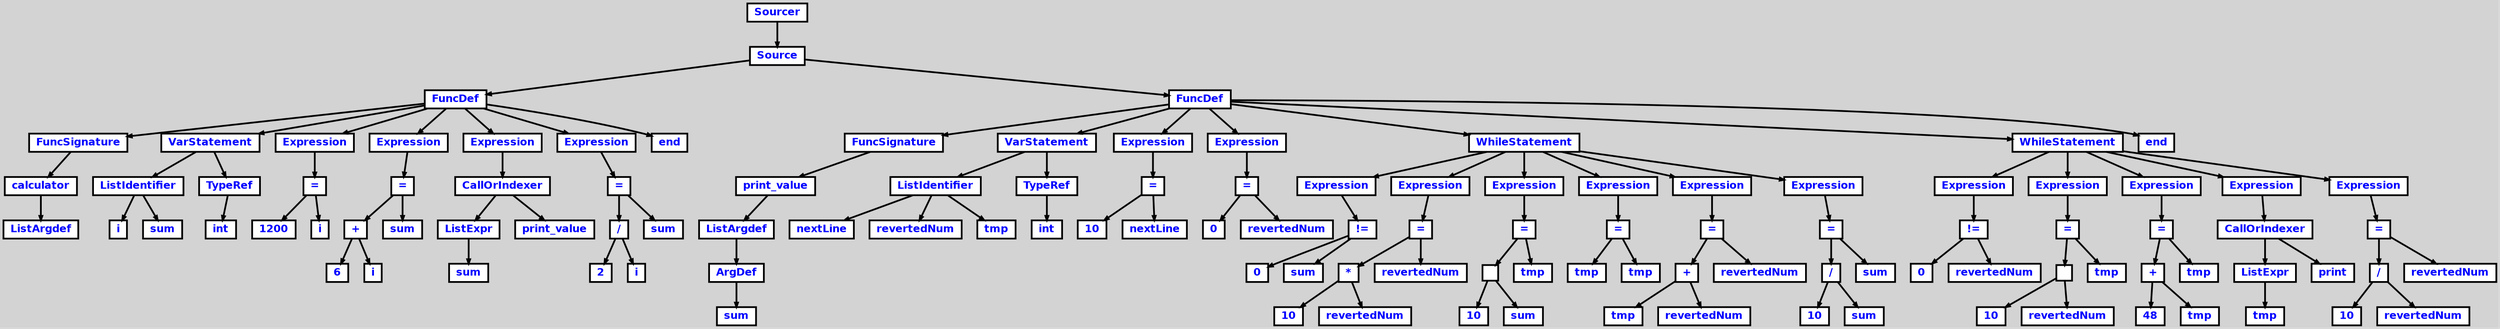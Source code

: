 digraph {

	ordering=out;
	ranksep=.4;
	bgcolor="lightgrey";  node [shape=box, fixedsize=false, fontsize=12, fontname="Helvetica-bold", fontcolor="blue"
	width=.25, height=.25, color="black", fillcolor="white", style="filled, solid, bold"];

	edge [arrowsize=.5, color="black", style="bold"]

	n0000129FFE1B8368[label="Sourcer"]
	n0000129FFE1B8230[label="Source"]
	n0000129FFE1A6D88[label="FuncDef"]
	n0000129FFE1A1BE0[label="FuncSignature"]
	n0000129FFE1A1D18[label="calculator"]
	n0000129FFE1A1AA8[label="ListArgdef"]
	n0000129FFE1A2468[label="VarStatement"]
	n0000129FFE1A1F88[label="ListIdentifier"]
	n0000129FFE1A1E50[label="i"]
	n0000129FFE1A20C0[label="sum"]
	n0000129FFE1A25A0[label="TypeRef"]
	n0000129FFE1A2330[label="int"]
	n0000129FFE1A2F60[label="Expression"]
	n0000129FFE1A3440[label="="]
	n0000129FFE1A3098[label="1200"]
	n0000129FFE1A2810[label="i"]
	n0000129FFE1A41A8[label="Expression"]
	n0000129FFE1A47C0[label="="]
	n0000129FFE1A4688[label="+"]
	n0000129FFE1A48F8[label="6"]
	n0000129FFE1A4418[label="i"]
	n0000129FFE1A3578[label="sum"]
	n0000129FFE1A5DB0[label="Expression"]
	n0000129FFE1A6020[label="CallOrIndexer"]
	n0000129FFE1A5EE8[label="ListExpr"]
	n0000129FFE1A5528[label="sum"]
	n0000129FFE1A4B68[label="print_value"]
	n0000129FFE1A6EC0[label="Expression"]
	n0000129FFE1A74D8[label="="]
	n0000129FFE1A73A0[label="/"]
	n0000129FFE1A7610[label="2"]
	n0000129FFE1A7130[label="i"]
	n0000129FFE1A6290[label="sum"]
	n0000129FFE1A1970[label="end"]
	n0000129FFE1B1F78[label="FuncDef"]
	n0000129FFE1A7C28[label="FuncSignature"]
	n0000129FFE1A7D60[label="print_value"]
	n0000129FFE1A7AF0[label="ListArgdef"]
	n0000129FFE1A7880[label="ArgDef"]
	n0000129FFE1A6FF8[label="sum"]
	n0000129FFE1A85E8[label="VarStatement"]
	n0000129FFE1A7FD0[label="ListIdentifier"]
	n0000129FFE1A7E98[label="nextLine"]
	n0000129FFE1A8108[label="revertedNum"]
	n0000129FFE1A8240[label="tmp"]
	n0000129FFE1A8720[label="TypeRef"]
	n0000129FFE1A84B0[label="int"]
	n0000129FFE1A90E0[label="Expression"]
	n0000129FFE1A95C0[label="="]
	n0000129FFE1A9218[label="10"]
	n0000129FFE1A8990[label="nextLine"]
	n0000129FFE1A9E48[label="Expression"]
	n0000129FFE1AA328[label="="]
	n0000129FFE1A9F80[label="0"]
	n0000129FFE1A96F8[label="revertedNum"]
	n0000129FFE1B0D30[label="WhileStatement"]
	n0000129FFE1B0FA0[label="Expression"]
	n0000129FFE1AACE8[label="!="]
	n0000129FFE1AAF58[label="0"]
	n0000129FFE1AA460[label="sum"]
	n0000129FFE1ABF30[label="Expression"]
	n0000129FFE1AC548[label="="]
	n0000129FFE1AC410[label="*"]
	n0000129FFE1AC680[label="10"]
	n0000129FFE1AC1A0[label="revertedNum"]
	n0000129FFE1AB300[label="revertedNum"]
	n0000129FFE1AD520[label="Expression"]
	n0000129FFE1ADB38[label="="]
	n0000129FFE1ADA00[label=""]
	n0000129FFE1ADC70[label="10"]
	n0000129FFE1AD790[label="sum"]
	n0000129FFE1AC8F0[label="tmp"]
	n0000129FFE1AE630[label="Expression"]
	n0000129FFE1AEB10[label="="]
	n0000129FFE1AE768[label="tmp"]
	n0000129FFE1ADEE0[label="tmp"]
	n0000129FFE1AF878[label="Expression"]
	n0000129FFE1AFE90[label="="]
	n0000129FFE1AFD58[label="+"]
	n0000129FFE1AFFC8[label="tmp"]
	n0000129FFE1AFAE8[label="revertedNum"]
	n0000129FFE1AEC48[label="revertedNum"]
	n0000129FFE1B0E68[label="Expression"]
	n0000129FFE1B1480[label="="]
	n0000129FFE1B1348[label="/"]
	n0000129FFE1B15B8[label="10"]
	n0000129FFE1B10D8[label="sum"]
	n0000129FFE1B0238[label="sum"]
	n0000129FFE1B7600[label="WhileStatement"]
	n0000129FFE1B7870[label="Expression"]
	n0000129FFE1B21E8[label="!="]
	n0000129FFE1B2458[label="0"]
	n0000129FFE1B1960[label="revertedNum"]
	n0000129FFE1B3430[label="Expression"]
	n0000129FFE1B3A48[label="="]
	n0000129FFE1B3910[label=""]
	n0000129FFE1B3B80[label="10"]
	n0000129FFE1B36A0[label="revertedNum"]
	n0000129FFE1B2800[label="tmp"]
	n0000129FFE1B4A20[label="Expression"]
	n0000129FFE1B5038[label="="]
	n0000129FFE1B4F00[label="+"]
	n0000129FFE1B5170[label="48"]
	n0000129FFE1B4C90[label="tmp"]
	n0000129FFE1B3DF0[label="tmp"]
	n0000129FFE1B6628[label="Expression"]
	n0000129FFE1B6898[label="CallOrIndexer"]
	n0000129FFE1B6760[label="ListExpr"]
	n0000129FFE1B5DA0[label="tmp"]
	n0000129FFE1B53E0[label="print"]
	n0000129FFE1B7738[label="Expression"]
	n0000129FFE1B7D50[label="="]
	n0000129FFE1B7C18[label="/"]
	n0000129FFE1B7E88[label="10"]
	n0000129FFE1B79A8[label="revertedNum"]
	n0000129FFE1B6B08[label="revertedNum"]
	n0000129FFE1A79B8[label="end"]

		n0000129FFE1B8368 -> n0000129FFE1B8230		// Sourcer -> Source
		n0000129FFE1B8230 -> n0000129FFE1A6D88		// Source -> FuncDef
		n0000129FFE1A6D88 -> n0000129FFE1A1BE0		// FuncDef -> FuncSignature
		n0000129FFE1A1BE0 -> n0000129FFE1A1D18		// FuncSignature -> calculator
		n0000129FFE1A1D18 -> n0000129FFE1A1AA8		// calculator -> ListArgdef
		n0000129FFE1A6D88 -> n0000129FFE1A2468		// FuncDef -> VarStatement
		n0000129FFE1A2468 -> n0000129FFE1A1F88		// VarStatement -> ListIdentifier
		n0000129FFE1A1F88 -> n0000129FFE1A1E50		// ListIdentifier -> i
		n0000129FFE1A1F88 -> n0000129FFE1A20C0		// ListIdentifier -> sum
		n0000129FFE1A2468 -> n0000129FFE1A25A0		// VarStatement -> TypeRef
		n0000129FFE1A25A0 -> n0000129FFE1A2330		// TypeRef -> int
		n0000129FFE1A6D88 -> n0000129FFE1A2F60		// FuncDef -> Expression
		n0000129FFE1A2F60 -> n0000129FFE1A3440		// Expression -> =
		n0000129FFE1A3440 -> n0000129FFE1A3098		// = -> 1200
		n0000129FFE1A3440 -> n0000129FFE1A2810		// = -> i
		n0000129FFE1A6D88 -> n0000129FFE1A41A8		// FuncDef -> Expression
		n0000129FFE1A41A8 -> n0000129FFE1A47C0		// Expression -> =
		n0000129FFE1A47C0 -> n0000129FFE1A4688		// = -> +
		n0000129FFE1A4688 -> n0000129FFE1A48F8		// + -> 6
		n0000129FFE1A4688 -> n0000129FFE1A4418		// + -> i
		n0000129FFE1A47C0 -> n0000129FFE1A3578		// = -> sum
		n0000129FFE1A6D88 -> n0000129FFE1A5DB0		// FuncDef -> Expression
		n0000129FFE1A5DB0 -> n0000129FFE1A6020		// Expression -> CallOrIndexer
		n0000129FFE1A6020 -> n0000129FFE1A5EE8		// CallOrIndexer -> ListExpr
		n0000129FFE1A5EE8 -> n0000129FFE1A5528		// ListExpr -> sum
		n0000129FFE1A6020 -> n0000129FFE1A4B68		// CallOrIndexer -> print_value
		n0000129FFE1A6D88 -> n0000129FFE1A6EC0		// FuncDef -> Expression
		n0000129FFE1A6EC0 -> n0000129FFE1A74D8		// Expression -> =
		n0000129FFE1A74D8 -> n0000129FFE1A73A0		// = -> /
		n0000129FFE1A73A0 -> n0000129FFE1A7610		// / -> 2
		n0000129FFE1A73A0 -> n0000129FFE1A7130		// / -> i
		n0000129FFE1A74D8 -> n0000129FFE1A6290		// = -> sum
		n0000129FFE1A6D88 -> n0000129FFE1A1970		// FuncDef -> end
		n0000129FFE1B8230 -> n0000129FFE1B1F78		// Source -> FuncDef
		n0000129FFE1B1F78 -> n0000129FFE1A7C28		// FuncDef -> FuncSignature
		n0000129FFE1A7C28 -> n0000129FFE1A7D60		// FuncSignature -> print_value
		n0000129FFE1A7D60 -> n0000129FFE1A7AF0		// print_value -> ListArgdef
		n0000129FFE1A7AF0 -> n0000129FFE1A7880		// ListArgdef -> ArgDef
		n0000129FFE1A7880 -> n0000129FFE1A6FF8		// ArgDef -> sum
		n0000129FFE1B1F78 -> n0000129FFE1A85E8		// FuncDef -> VarStatement
		n0000129FFE1A85E8 -> n0000129FFE1A7FD0		// VarStatement -> ListIdentifier
		n0000129FFE1A7FD0 -> n0000129FFE1A7E98		// ListIdentifier -> nextLine
		n0000129FFE1A7FD0 -> n0000129FFE1A8108		// ListIdentifier -> revertedNum
		n0000129FFE1A7FD0 -> n0000129FFE1A8240		// ListIdentifier -> tmp
		n0000129FFE1A85E8 -> n0000129FFE1A8720		// VarStatement -> TypeRef
		n0000129FFE1A8720 -> n0000129FFE1A84B0		// TypeRef -> int
		n0000129FFE1B1F78 -> n0000129FFE1A90E0		// FuncDef -> Expression
		n0000129FFE1A90E0 -> n0000129FFE1A95C0		// Expression -> =
		n0000129FFE1A95C0 -> n0000129FFE1A9218		// = -> 10
		n0000129FFE1A95C0 -> n0000129FFE1A8990		// = -> nextLine
		n0000129FFE1B1F78 -> n0000129FFE1A9E48		// FuncDef -> Expression
		n0000129FFE1A9E48 -> n0000129FFE1AA328		// Expression -> =
		n0000129FFE1AA328 -> n0000129FFE1A9F80		// = -> 0
		n0000129FFE1AA328 -> n0000129FFE1A96F8		// = -> revertedNum
		n0000129FFE1B1F78 -> n0000129FFE1B0D30		// FuncDef -> WhileStatement
		n0000129FFE1B0D30 -> n0000129FFE1B0FA0		// WhileStatement -> Expression
		n0000129FFE1B0FA0 -> n0000129FFE1AACE8		// Expression -> !=
		n0000129FFE1AACE8 -> n0000129FFE1AAF58		// != -> 0
		n0000129FFE1AACE8 -> n0000129FFE1AA460		// != -> sum
		n0000129FFE1B0D30 -> n0000129FFE1ABF30		// WhileStatement -> Expression
		n0000129FFE1ABF30 -> n0000129FFE1AC548		// Expression -> =
		n0000129FFE1AC548 -> n0000129FFE1AC410		// = -> *
		n0000129FFE1AC410 -> n0000129FFE1AC680		// * -> 10
		n0000129FFE1AC410 -> n0000129FFE1AC1A0		// * -> revertedNum
		n0000129FFE1AC548 -> n0000129FFE1AB300		// = -> revertedNum
		n0000129FFE1B0D30 -> n0000129FFE1AD520		// WhileStatement -> Expression
		n0000129FFE1AD520 -> n0000129FFE1ADB38		// Expression -> =
		n0000129FFE1ADB38 -> n0000129FFE1ADA00		// = -> 
		n0000129FFE1ADA00 -> n0000129FFE1ADC70		// > 10
		n0000129FFE1ADA00 -> n0000129FFE1AD790		// > sum
		n0000129FFE1ADB38 -> n0000129FFE1AC8F0		// = -> tmp
		n0000129FFE1B0D30 -> n0000129FFE1AE630		// WhileStatement -> Expression
		n0000129FFE1AE630 -> n0000129FFE1AEB10		// Expression -> =
		n0000129FFE1AEB10 -> n0000129FFE1AE768		// = -> tmp
		n0000129FFE1AEB10 -> n0000129FFE1ADEE0		// = -> tmp
		n0000129FFE1B0D30 -> n0000129FFE1AF878		// WhileStatement -> Expression
		n0000129FFE1AF878 -> n0000129FFE1AFE90		// Expression -> =
		n0000129FFE1AFE90 -> n0000129FFE1AFD58		// = -> +
		n0000129FFE1AFD58 -> n0000129FFE1AFFC8		// + -> tmp
		n0000129FFE1AFD58 -> n0000129FFE1AFAE8		// + -> revertedNum
		n0000129FFE1AFE90 -> n0000129FFE1AEC48		// = -> revertedNum
		n0000129FFE1B0D30 -> n0000129FFE1B0E68		// WhileStatement -> Expression
		n0000129FFE1B0E68 -> n0000129FFE1B1480		// Expression -> =
		n0000129FFE1B1480 -> n0000129FFE1B1348		// = -> /
		n0000129FFE1B1348 -> n0000129FFE1B15B8		// / -> 10
		n0000129FFE1B1348 -> n0000129FFE1B10D8		// / -> sum
		n0000129FFE1B1480 -> n0000129FFE1B0238		// = -> sum
		n0000129FFE1B1F78 -> n0000129FFE1B7600		// FuncDef -> WhileStatement
		n0000129FFE1B7600 -> n0000129FFE1B7870		// WhileStatement -> Expression
		n0000129FFE1B7870 -> n0000129FFE1B21E8		// Expression -> !=
		n0000129FFE1B21E8 -> n0000129FFE1B2458		// != -> 0
		n0000129FFE1B21E8 -> n0000129FFE1B1960		// != -> revertedNum
		n0000129FFE1B7600 -> n0000129FFE1B3430		// WhileStatement -> Expression
		n0000129FFE1B3430 -> n0000129FFE1B3A48		// Expression -> =
		n0000129FFE1B3A48 -> n0000129FFE1B3910		// = -> 
		n0000129FFE1B3910 -> n0000129FFE1B3B80		// > 10
		n0000129FFE1B3910 -> n0000129FFE1B36A0		// > revertedNum
		n0000129FFE1B3A48 -> n0000129FFE1B2800		// = -> tmp
		n0000129FFE1B7600 -> n0000129FFE1B4A20		// WhileStatement -> Expression
		n0000129FFE1B4A20 -> n0000129FFE1B5038		// Expression -> =
		n0000129FFE1B5038 -> n0000129FFE1B4F00		// = -> +
		n0000129FFE1B4F00 -> n0000129FFE1B5170		// + -> 48
		n0000129FFE1B4F00 -> n0000129FFE1B4C90		// + -> tmp
		n0000129FFE1B5038 -> n0000129FFE1B3DF0		// = -> tmp
		n0000129FFE1B7600 -> n0000129FFE1B6628		// WhileStatement -> Expression
		n0000129FFE1B6628 -> n0000129FFE1B6898		// Expression -> CallOrIndexer
		n0000129FFE1B6898 -> n0000129FFE1B6760		// CallOrIndexer -> ListExpr
		n0000129FFE1B6760 -> n0000129FFE1B5DA0		// ListExpr -> tmp
		n0000129FFE1B6898 -> n0000129FFE1B53E0		// CallOrIndexer -> print
		n0000129FFE1B7600 -> n0000129FFE1B7738		// WhileStatement -> Expression
		n0000129FFE1B7738 -> n0000129FFE1B7D50		// Expression -> =
		n0000129FFE1B7D50 -> n0000129FFE1B7C18		// = -> /
		n0000129FFE1B7C18 -> n0000129FFE1B7E88		// / -> 10
		n0000129FFE1B7C18 -> n0000129FFE1B79A8		// / -> revertedNum
		n0000129FFE1B7D50 -> n0000129FFE1B6B08		// = -> revertedNum
		n0000129FFE1B1F78 -> n0000129FFE1A79B8		// FuncDef -> end

}